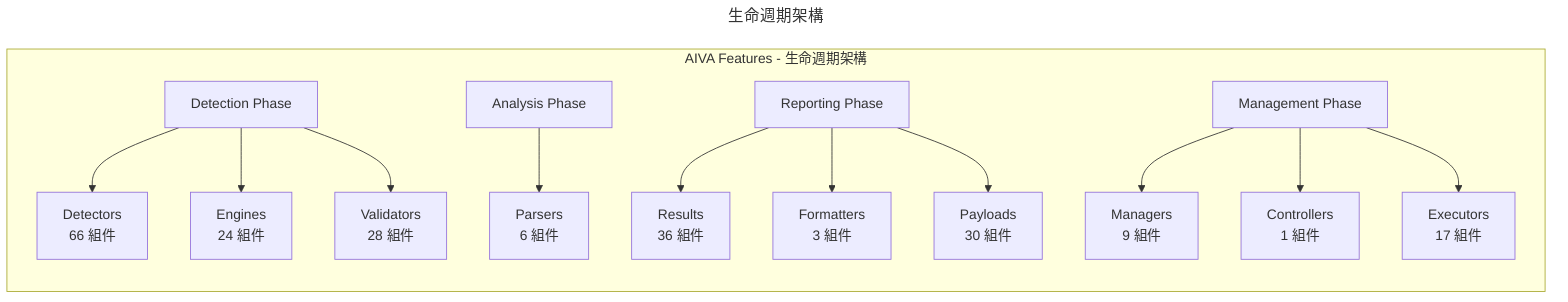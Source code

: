 ---
title: 生命週期架構
---
flowchart TD
    subgraph "AIVA Features - 生命週期架構"
        direction TB
        P1["Detection Phase"]
        CAT2["Detectors<br/>66 組件"]
        CAT3["Engines<br/>24 組件"]
        CAT4["Validators<br/>28 組件"]
        P5["Analysis Phase"]
        CAT6["Parsers<br/>6 組件"]
        P7["Reporting Phase"]
        CAT8["Results<br/>36 組件"]
        CAT9["Formatters<br/>3 組件"]
        CAT10["Payloads<br/>30 組件"]
        P11["Management Phase"]
        CAT12["Managers<br/>9 組件"]
        CAT13["Controllers<br/>1 組件"]
        CAT14["Executors<br/>17 組件"]
        P1 --> CAT2
        P1 --> CAT3
        P1 --> CAT4
        P5 --> CAT6
        P7 --> CAT8
        P7 --> CAT9
        P7 --> CAT10
        P11 --> CAT12
        P11 --> CAT13
        P11 --> CAT14

    end

    classDef stackStyle fill:#e1f5fe,stroke:#01579b,stroke-width:2px
    classDef clusterStyle fill:#f3e5f5,stroke:#4a148c,stroke-width:2px  
    classDef componentStyle fill:#e8f5e8,stroke:#1b5e20,stroke-width:2px
    classDef languageStyle fill:#fff3e0,stroke:#e65100,stroke-width:2px